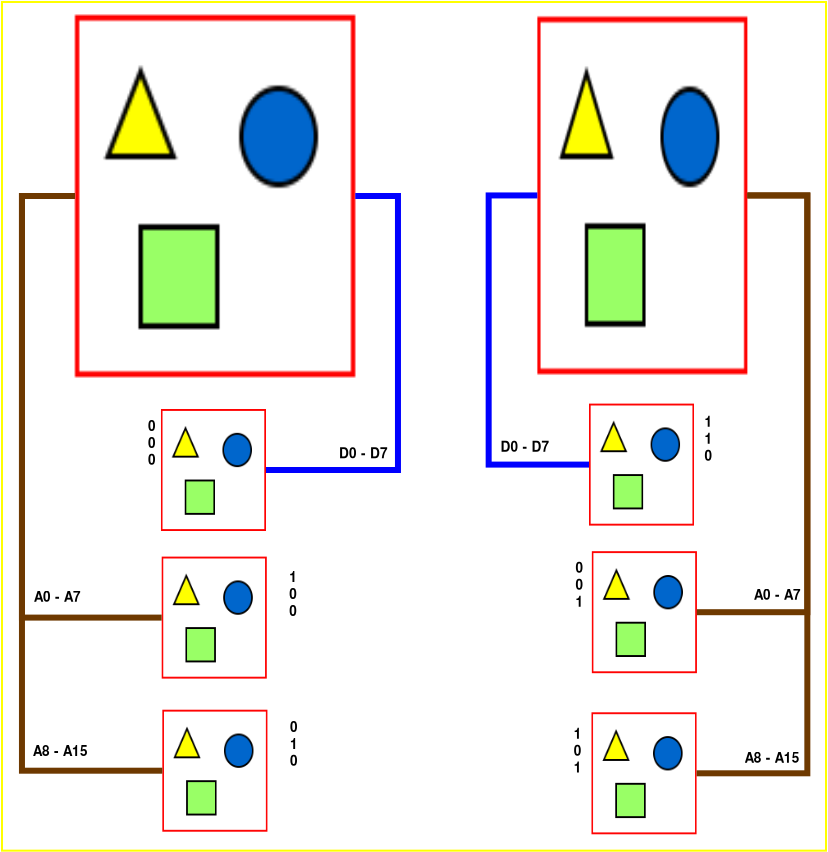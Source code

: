 <?xml version="1.0" encoding="UTF-8"?>
<dia:diagram xmlns:dia="http://www.lysator.liu.se/~alla/dia/">
  <dia:layer name="Background" visible="true" connectable="true" active="true">
    <dia:object type="Standard - Box" version="0" id="O0">
      <dia:attribute name="obj_pos">
        <dia:point val="20.102,0.6"/>
      </dia:attribute>
      <dia:attribute name="obj_bb">
        <dia:rectangle val="20.052,0.55;61.352,43.083"/>
      </dia:attribute>
      <dia:attribute name="elem_corner">
        <dia:point val="20.102,0.6"/>
      </dia:attribute>
      <dia:attribute name="elem_width">
        <dia:real val="41.2"/>
      </dia:attribute>
      <dia:attribute name="elem_height">
        <dia:real val="42.433"/>
      </dia:attribute>
      <dia:attribute name="border_color">
        <dia:color val="#ffff00ff"/>
      </dia:attribute>
      <dia:attribute name="show_background">
        <dia:boolean val="true"/>
      </dia:attribute>
    </dia:object>
    <dia:object type="Standard - Image" version="0" id="O1">
      <dia:attribute name="obj_pos">
        <dia:point val="23.75,1.25"/>
      </dia:attribute>
      <dia:attribute name="obj_bb">
        <dia:rectangle val="23.75,1.25;37.765,19.35"/>
      </dia:attribute>
      <dia:attribute name="elem_corner">
        <dia:point val="23.75,1.25"/>
      </dia:attribute>
      <dia:attribute name="elem_width">
        <dia:real val="14.015"/>
      </dia:attribute>
      <dia:attribute name="elem_height">
        <dia:real val="18.1"/>
      </dia:attribute>
      <dia:attribute name="draw_border">
        <dia:boolean val="false"/>
      </dia:attribute>
      <dia:attribute name="keep_aspect">
        <dia:boolean val="true"/>
      </dia:attribute>
      <dia:attribute name="file">
        <dia:string>#/home/ayeka/RPi-6502nZ80/6502/65c02.png#</dia:string>
      </dia:attribute>
    </dia:object>
    <dia:object type="Standard - Image" version="0" id="O2">
      <dia:attribute name="obj_pos">
        <dia:point val="46.867,1.337"/>
      </dia:attribute>
      <dia:attribute name="obj_bb">
        <dia:rectangle val="46.867,1.337;57.367,19.207"/>
      </dia:attribute>
      <dia:attribute name="elem_corner">
        <dia:point val="46.867,1.337"/>
      </dia:attribute>
      <dia:attribute name="elem_width">
        <dia:real val="10.5"/>
      </dia:attribute>
      <dia:attribute name="elem_height">
        <dia:real val="17.87"/>
      </dia:attribute>
      <dia:attribute name="draw_border">
        <dia:boolean val="false"/>
      </dia:attribute>
      <dia:attribute name="keep_aspect">
        <dia:boolean val="true"/>
      </dia:attribute>
      <dia:attribute name="file">
        <dia:string>#/home/ayeka/RPi-6502nZ80/Z80/Z80.png#</dia:string>
      </dia:attribute>
    </dia:object>
    <dia:object type="Standard - Image" version="0" id="O3">
      <dia:attribute name="obj_pos">
        <dia:point val="28.046,20.95"/>
      </dia:attribute>
      <dia:attribute name="obj_bb">
        <dia:rectangle val="28.046,20.95;33.3,27.05"/>
      </dia:attribute>
      <dia:attribute name="elem_corner">
        <dia:point val="28.046,20.95"/>
      </dia:attribute>
      <dia:attribute name="elem_width">
        <dia:real val="5.254"/>
      </dia:attribute>
      <dia:attribute name="elem_height">
        <dia:real val="6.1"/>
      </dia:attribute>
      <dia:attribute name="draw_border">
        <dia:boolean val="false"/>
      </dia:attribute>
      <dia:attribute name="keep_aspect">
        <dia:boolean val="true"/>
      </dia:attribute>
      <dia:attribute name="file">
        <dia:string>#/home/ayeka/RPi-6502nZ80/PCF8574.png#</dia:string>
      </dia:attribute>
    </dia:object>
    <dia:object type="Standard - Image" version="0" id="O4">
      <dia:attribute name="obj_pos">
        <dia:point val="28.085,28.33"/>
      </dia:attribute>
      <dia:attribute name="obj_bb">
        <dia:rectangle val="28.085,28.33;33.34,34.43"/>
      </dia:attribute>
      <dia:attribute name="elem_corner">
        <dia:point val="28.085,28.33"/>
      </dia:attribute>
      <dia:attribute name="elem_width">
        <dia:real val="5.254"/>
      </dia:attribute>
      <dia:attribute name="elem_height">
        <dia:real val="6.1"/>
      </dia:attribute>
      <dia:attribute name="draw_border">
        <dia:boolean val="false"/>
      </dia:attribute>
      <dia:attribute name="keep_aspect">
        <dia:boolean val="true"/>
      </dia:attribute>
      <dia:attribute name="file">
        <dia:string>#/home/ayeka/RPi-6502nZ80/PCF8574.png#</dia:string>
      </dia:attribute>
    </dia:object>
    <dia:object type="Standard - Image" version="0" id="O5">
      <dia:attribute name="obj_pos">
        <dia:point val="28.12,35.985"/>
      </dia:attribute>
      <dia:attribute name="obj_bb">
        <dia:rectangle val="28.12,35.985;33.374,42.085"/>
      </dia:attribute>
      <dia:attribute name="elem_corner">
        <dia:point val="28.12,35.985"/>
      </dia:attribute>
      <dia:attribute name="elem_width">
        <dia:real val="5.254"/>
      </dia:attribute>
      <dia:attribute name="elem_height">
        <dia:real val="6.1"/>
      </dia:attribute>
      <dia:attribute name="draw_border">
        <dia:boolean val="false"/>
      </dia:attribute>
      <dia:attribute name="keep_aspect">
        <dia:boolean val="true"/>
      </dia:attribute>
      <dia:attribute name="file">
        <dia:string>#/home/ayeka/RPi-6502nZ80/PCF8574.png#</dia:string>
      </dia:attribute>
    </dia:object>
    <dia:object type="Standard - Image" version="0" id="O6">
      <dia:attribute name="obj_pos">
        <dia:point val="49.452,20.68"/>
      </dia:attribute>
      <dia:attribute name="obj_bb">
        <dia:rectangle val="49.452,20.68;54.706,26.78"/>
      </dia:attribute>
      <dia:attribute name="elem_corner">
        <dia:point val="49.452,20.68"/>
      </dia:attribute>
      <dia:attribute name="elem_width">
        <dia:real val="5.254"/>
      </dia:attribute>
      <dia:attribute name="elem_height">
        <dia:real val="6.1"/>
      </dia:attribute>
      <dia:attribute name="draw_border">
        <dia:boolean val="false"/>
      </dia:attribute>
      <dia:attribute name="keep_aspect">
        <dia:boolean val="true"/>
      </dia:attribute>
      <dia:attribute name="file">
        <dia:string>#/home/ayeka/RPi-6502nZ80/PCF8574.png#</dia:string>
      </dia:attribute>
    </dia:object>
    <dia:object type="Standard - Image" version="0" id="O7">
      <dia:attribute name="obj_pos">
        <dia:point val="49.591,28.06"/>
      </dia:attribute>
      <dia:attribute name="obj_bb">
        <dia:rectangle val="49.591,28.06;54.846,34.16"/>
      </dia:attribute>
      <dia:attribute name="elem_corner">
        <dia:point val="49.591,28.06"/>
      </dia:attribute>
      <dia:attribute name="elem_width">
        <dia:real val="5.254"/>
      </dia:attribute>
      <dia:attribute name="elem_height">
        <dia:real val="6.1"/>
      </dia:attribute>
      <dia:attribute name="draw_border">
        <dia:boolean val="false"/>
      </dia:attribute>
      <dia:attribute name="keep_aspect">
        <dia:boolean val="true"/>
      </dia:attribute>
      <dia:attribute name="file">
        <dia:string>#/home/ayeka/RPi-6502nZ80/PCF8574.png#</dia:string>
      </dia:attribute>
    </dia:object>
    <dia:object type="Standard - Image" version="0" id="O8">
      <dia:attribute name="obj_pos">
        <dia:point val="49.576,36.115"/>
      </dia:attribute>
      <dia:attribute name="obj_bb">
        <dia:rectangle val="49.576,36.115;54.831,42.215"/>
      </dia:attribute>
      <dia:attribute name="elem_corner">
        <dia:point val="49.576,36.115"/>
      </dia:attribute>
      <dia:attribute name="elem_width">
        <dia:real val="5.254"/>
      </dia:attribute>
      <dia:attribute name="elem_height">
        <dia:real val="6.1"/>
      </dia:attribute>
      <dia:attribute name="draw_border">
        <dia:boolean val="false"/>
      </dia:attribute>
      <dia:attribute name="keep_aspect">
        <dia:boolean val="true"/>
      </dia:attribute>
      <dia:attribute name="file">
        <dia:string>#/home/ayeka/RPi-6502nZ80/PCF8574.png#</dia:string>
      </dia:attribute>
    </dia:object>
    <dia:object type="Standard - ZigZagLine" version="1" id="O9">
      <dia:attribute name="obj_pos">
        <dia:point val="37.765,10.3"/>
      </dia:attribute>
      <dia:attribute name="obj_bb">
        <dia:rectangle val="33.15,10.15;40.05,24.15"/>
      </dia:attribute>
      <dia:attribute name="orth_points">
        <dia:point val="37.765,10.3"/>
        <dia:point val="39.9,10.3"/>
        <dia:point val="39.9,24"/>
        <dia:point val="33.3,24"/>
      </dia:attribute>
      <dia:attribute name="orth_orient">
        <dia:enum val="0"/>
        <dia:enum val="1"/>
        <dia:enum val="0"/>
      </dia:attribute>
      <dia:attribute name="autorouting">
        <dia:boolean val="false"/>
      </dia:attribute>
      <dia:attribute name="line_color">
        <dia:color val="#0000ffff"/>
      </dia:attribute>
      <dia:attribute name="line_width">
        <dia:real val="0.3"/>
      </dia:attribute>
      <dia:connections>
        <dia:connection handle="1" to="O3" connection="4"/>
      </dia:connections>
    </dia:object>
    <dia:object type="Standard - ZigZagLine" version="1" id="O10">
      <dia:attribute name="obj_pos">
        <dia:point val="28.085,31.38"/>
      </dia:attribute>
      <dia:attribute name="obj_bb">
        <dia:rectangle val="20.95,10.15;28.235,31.53"/>
      </dia:attribute>
      <dia:attribute name="orth_points">
        <dia:point val="28.085,31.38"/>
        <dia:point val="21.1,31.38"/>
        <dia:point val="21.1,10.3"/>
        <dia:point val="23.75,10.3"/>
      </dia:attribute>
      <dia:attribute name="orth_orient">
        <dia:enum val="0"/>
        <dia:enum val="1"/>
        <dia:enum val="0"/>
      </dia:attribute>
      <dia:attribute name="autorouting">
        <dia:boolean val="false"/>
      </dia:attribute>
      <dia:attribute name="line_color">
        <dia:color val="#6e3900ff"/>
      </dia:attribute>
      <dia:attribute name="line_width">
        <dia:real val="0.3"/>
      </dia:attribute>
      <dia:connections>
        <dia:connection handle="0" to="O4" connection="3"/>
      </dia:connections>
    </dia:object>
    <dia:object type="Standard - ZigZagLine" version="1" id="O11">
      <dia:attribute name="obj_pos">
        <dia:point val="28.12,39.035"/>
      </dia:attribute>
      <dia:attribute name="obj_bb">
        <dia:rectangle val="20.95,10.15;28.27,39.185"/>
      </dia:attribute>
      <dia:attribute name="orth_points">
        <dia:point val="28.12,39.035"/>
        <dia:point val="21.1,39.035"/>
        <dia:point val="21.1,10.3"/>
        <dia:point val="23.75,10.3"/>
      </dia:attribute>
      <dia:attribute name="orth_orient">
        <dia:enum val="0"/>
        <dia:enum val="1"/>
        <dia:enum val="0"/>
      </dia:attribute>
      <dia:attribute name="autorouting">
        <dia:boolean val="false"/>
      </dia:attribute>
      <dia:attribute name="line_color">
        <dia:color val="#6e3900ff"/>
      </dia:attribute>
      <dia:attribute name="line_width">
        <dia:real val="0.3"/>
      </dia:attribute>
      <dia:connections>
        <dia:connection handle="0" to="O5" connection="3"/>
      </dia:connections>
    </dia:object>
    <dia:object type="Standard - Text" version="1" id="O12">
      <dia:attribute name="obj_pos">
        <dia:point val="36.95,23.413"/>
      </dia:attribute>
      <dia:attribute name="obj_bb">
        <dia:rectangle val="36.95,22.871;39.285,23.548"/>
      </dia:attribute>
      <dia:attribute name="text">
        <dia:composite type="text">
          <dia:attribute name="string">
            <dia:string>#D0 - D7#</dia:string>
          </dia:attribute>
          <dia:attribute name="font">
            <dia:font family="FreeSans" style="64" name="Courier"/>
          </dia:attribute>
          <dia:attribute name="height">
            <dia:real val="0.847"/>
          </dia:attribute>
          <dia:attribute name="pos">
            <dia:point val="36.95,23.413"/>
          </dia:attribute>
          <dia:attribute name="color">
            <dia:color val="#000000ff"/>
          </dia:attribute>
          <dia:attribute name="alignment">
            <dia:enum val="0"/>
          </dia:attribute>
        </dia:composite>
      </dia:attribute>
      <dia:attribute name="valign">
        <dia:enum val="3"/>
      </dia:attribute>
    </dia:object>
    <dia:object type="Standard - Text" version="1" id="O13">
      <dia:attribute name="obj_pos">
        <dia:point val="21.7,30.582"/>
      </dia:attribute>
      <dia:attribute name="obj_bb">
        <dia:rectangle val="21.7,30.04;24,30.717"/>
      </dia:attribute>
      <dia:attribute name="text">
        <dia:composite type="text">
          <dia:attribute name="string">
            <dia:string>#A0 - A7#</dia:string>
          </dia:attribute>
          <dia:attribute name="font">
            <dia:font family="FreeSans" style="64" name="Courier"/>
          </dia:attribute>
          <dia:attribute name="height">
            <dia:real val="0.847"/>
          </dia:attribute>
          <dia:attribute name="pos">
            <dia:point val="21.7,30.582"/>
          </dia:attribute>
          <dia:attribute name="color">
            <dia:color val="#000000ff"/>
          </dia:attribute>
          <dia:attribute name="alignment">
            <dia:enum val="0"/>
          </dia:attribute>
        </dia:composite>
      </dia:attribute>
      <dia:attribute name="valign">
        <dia:enum val="3"/>
      </dia:attribute>
    </dia:object>
    <dia:object type="Standard - Text" version="1" id="O14">
      <dia:attribute name="obj_pos">
        <dia:point val="21.65,38.297"/>
      </dia:attribute>
      <dia:attribute name="obj_bb">
        <dia:rectangle val="21.65,37.755;24.328,38.432"/>
      </dia:attribute>
      <dia:attribute name="text">
        <dia:composite type="text">
          <dia:attribute name="string">
            <dia:string>#A8 - A15#</dia:string>
          </dia:attribute>
          <dia:attribute name="font">
            <dia:font family="FreeSans" style="64" name="Courier"/>
          </dia:attribute>
          <dia:attribute name="height">
            <dia:real val="0.847"/>
          </dia:attribute>
          <dia:attribute name="pos">
            <dia:point val="21.65,38.297"/>
          </dia:attribute>
          <dia:attribute name="color">
            <dia:color val="#000000ff"/>
          </dia:attribute>
          <dia:attribute name="alignment">
            <dia:enum val="0"/>
          </dia:attribute>
        </dia:composite>
      </dia:attribute>
      <dia:attribute name="valign">
        <dia:enum val="3"/>
      </dia:attribute>
    </dia:object>
    <dia:object type="Standard - ZigZagLine" version="1" id="O15">
      <dia:attribute name="obj_pos">
        <dia:point val="46.867,10.272"/>
      </dia:attribute>
      <dia:attribute name="obj_bb">
        <dia:rectangle val="44.285,10.122;49.602,23.88"/>
      </dia:attribute>
      <dia:attribute name="orth_points">
        <dia:point val="46.867,10.272"/>
        <dia:point val="44.435,10.272"/>
        <dia:point val="44.435,23.73"/>
        <dia:point val="49.452,23.73"/>
      </dia:attribute>
      <dia:attribute name="orth_orient">
        <dia:enum val="0"/>
        <dia:enum val="1"/>
        <dia:enum val="0"/>
      </dia:attribute>
      <dia:attribute name="autorouting">
        <dia:boolean val="false"/>
      </dia:attribute>
      <dia:attribute name="line_color">
        <dia:color val="#0000ffff"/>
      </dia:attribute>
      <dia:attribute name="line_width">
        <dia:real val="0.3"/>
      </dia:attribute>
      <dia:connections>
        <dia:connection handle="0" to="O2" connection="3"/>
        <dia:connection handle="1" to="O6" connection="3"/>
      </dia:connections>
    </dia:object>
    <dia:object type="Standard - ZigZagLine" version="1" id="O16">
      <dia:attribute name="obj_pos">
        <dia:point val="54.846,31.11"/>
      </dia:attribute>
      <dia:attribute name="obj_bb">
        <dia:rectangle val="54.696,10.122;60.519,31.26"/>
      </dia:attribute>
      <dia:attribute name="orth_points">
        <dia:point val="54.846,31.11"/>
        <dia:point val="60.369,31.11"/>
        <dia:point val="60.369,10.272"/>
        <dia:point val="57.367,10.272"/>
      </dia:attribute>
      <dia:attribute name="orth_orient">
        <dia:enum val="0"/>
        <dia:enum val="1"/>
        <dia:enum val="0"/>
      </dia:attribute>
      <dia:attribute name="autorouting">
        <dia:boolean val="false"/>
      </dia:attribute>
      <dia:attribute name="line_color">
        <dia:color val="#6e3900ff"/>
      </dia:attribute>
      <dia:attribute name="line_width">
        <dia:real val="0.3"/>
      </dia:attribute>
      <dia:connections>
        <dia:connection handle="0" to="O7" connection="4"/>
        <dia:connection handle="1" to="O2" connection="4"/>
      </dia:connections>
    </dia:object>
    <dia:object type="Standard - ZigZagLine" version="1" id="O17">
      <dia:attribute name="obj_pos">
        <dia:point val="54.831,39.165"/>
      </dia:attribute>
      <dia:attribute name="obj_bb">
        <dia:rectangle val="54.681,10.122;60.519,39.315"/>
      </dia:attribute>
      <dia:attribute name="orth_points">
        <dia:point val="54.831,39.165"/>
        <dia:point val="60.369,39.165"/>
        <dia:point val="60.369,10.272"/>
        <dia:point val="57.367,10.272"/>
      </dia:attribute>
      <dia:attribute name="orth_orient">
        <dia:enum val="0"/>
        <dia:enum val="1"/>
        <dia:enum val="0"/>
      </dia:attribute>
      <dia:attribute name="autorouting">
        <dia:boolean val="false"/>
      </dia:attribute>
      <dia:attribute name="line_color">
        <dia:color val="#6e3900ff"/>
      </dia:attribute>
      <dia:attribute name="line_width">
        <dia:real val="0.3"/>
      </dia:attribute>
      <dia:connections>
        <dia:connection handle="0" to="O8" connection="4"/>
        <dia:connection handle="1" to="O2" connection="4"/>
      </dia:connections>
    </dia:object>
    <dia:object type="Standard - Text" version="1" id="O18">
      <dia:attribute name="obj_pos">
        <dia:point val="45.033,23.086"/>
      </dia:attribute>
      <dia:attribute name="obj_bb">
        <dia:rectangle val="45.033,22.544;47.368,23.221"/>
      </dia:attribute>
      <dia:attribute name="text">
        <dia:composite type="text">
          <dia:attribute name="string">
            <dia:string>#D0 - D7#</dia:string>
          </dia:attribute>
          <dia:attribute name="font">
            <dia:font family="FreeSans" style="64" name="Courier"/>
          </dia:attribute>
          <dia:attribute name="height">
            <dia:real val="0.847"/>
          </dia:attribute>
          <dia:attribute name="pos">
            <dia:point val="45.033,23.086"/>
          </dia:attribute>
          <dia:attribute name="color">
            <dia:color val="#000000ff"/>
          </dia:attribute>
          <dia:attribute name="alignment">
            <dia:enum val="0"/>
          </dia:attribute>
        </dia:composite>
      </dia:attribute>
      <dia:attribute name="valign">
        <dia:enum val="3"/>
      </dia:attribute>
    </dia:object>
    <dia:object type="Standard - Text" version="1" id="O19">
      <dia:attribute name="obj_pos">
        <dia:point val="57.7,30.486"/>
      </dia:attribute>
      <dia:attribute name="obj_bb">
        <dia:rectangle val="57.7,29.944;60,30.622"/>
      </dia:attribute>
      <dia:attribute name="text">
        <dia:composite type="text">
          <dia:attribute name="string">
            <dia:string>#A0 - A7#</dia:string>
          </dia:attribute>
          <dia:attribute name="font">
            <dia:font family="FreeSans" style="64" name="Courier"/>
          </dia:attribute>
          <dia:attribute name="height">
            <dia:real val="0.847"/>
          </dia:attribute>
          <dia:attribute name="pos">
            <dia:point val="57.7,30.486"/>
          </dia:attribute>
          <dia:attribute name="color">
            <dia:color val="#000000ff"/>
          </dia:attribute>
          <dia:attribute name="alignment">
            <dia:enum val="0"/>
          </dia:attribute>
        </dia:composite>
      </dia:attribute>
      <dia:attribute name="valign">
        <dia:enum val="3"/>
      </dia:attribute>
    </dia:object>
    <dia:object type="Standard - Text" version="1" id="O20">
      <dia:attribute name="obj_pos">
        <dia:point val="27.4,22.048"/>
      </dia:attribute>
      <dia:attribute name="obj_bb">
        <dia:rectangle val="27.4,21.506;27.777,23.876"/>
      </dia:attribute>
      <dia:attribute name="text">
        <dia:composite type="text">
          <dia:attribute name="string">
            <dia:string>#0
0
0#</dia:string>
          </dia:attribute>
          <dia:attribute name="font">
            <dia:font family="FreeSans" style="64" name="Courier"/>
          </dia:attribute>
          <dia:attribute name="height">
            <dia:real val="0.847"/>
          </dia:attribute>
          <dia:attribute name="pos">
            <dia:point val="27.4,22.048"/>
          </dia:attribute>
          <dia:attribute name="color">
            <dia:color val="#000000ff"/>
          </dia:attribute>
          <dia:attribute name="alignment">
            <dia:enum val="0"/>
          </dia:attribute>
        </dia:composite>
      </dia:attribute>
      <dia:attribute name="valign">
        <dia:enum val="3"/>
      </dia:attribute>
    </dia:object>
    <dia:object type="Standard - Text" version="1" id="O21">
      <dia:attribute name="obj_pos">
        <dia:point val="34.467,29.604"/>
      </dia:attribute>
      <dia:attribute name="obj_bb">
        <dia:rectangle val="34.467,29.062;34.844,31.432"/>
      </dia:attribute>
      <dia:attribute name="text">
        <dia:composite type="text">
          <dia:attribute name="string">
            <dia:string>#1
0
0#</dia:string>
          </dia:attribute>
          <dia:attribute name="font">
            <dia:font family="FreeSans" style="64" name="Courier"/>
          </dia:attribute>
          <dia:attribute name="height">
            <dia:real val="0.847"/>
          </dia:attribute>
          <dia:attribute name="pos">
            <dia:point val="34.467,29.604"/>
          </dia:attribute>
          <dia:attribute name="color">
            <dia:color val="#000000ff"/>
          </dia:attribute>
          <dia:attribute name="alignment">
            <dia:enum val="0"/>
          </dia:attribute>
        </dia:composite>
      </dia:attribute>
      <dia:attribute name="valign">
        <dia:enum val="3"/>
      </dia:attribute>
    </dia:object>
    <dia:object type="Standard - Text" version="1" id="O22">
      <dia:attribute name="obj_pos">
        <dia:point val="34.499,37.096"/>
      </dia:attribute>
      <dia:attribute name="obj_bb">
        <dia:rectangle val="34.499,36.554;34.877,38.925"/>
      </dia:attribute>
      <dia:attribute name="text">
        <dia:composite type="text">
          <dia:attribute name="string">
            <dia:string>#0
1
0#</dia:string>
          </dia:attribute>
          <dia:attribute name="font">
            <dia:font family="FreeSans" style="64" name="Courier"/>
          </dia:attribute>
          <dia:attribute name="height">
            <dia:real val="0.847"/>
          </dia:attribute>
          <dia:attribute name="pos">
            <dia:point val="34.499,37.096"/>
          </dia:attribute>
          <dia:attribute name="color">
            <dia:color val="#000000ff"/>
          </dia:attribute>
          <dia:attribute name="alignment">
            <dia:enum val="0"/>
          </dia:attribute>
        </dia:composite>
      </dia:attribute>
      <dia:attribute name="valign">
        <dia:enum val="3"/>
      </dia:attribute>
    </dia:object>
    <dia:object type="Standard - Text" version="1" id="O23">
      <dia:attribute name="obj_pos">
        <dia:point val="55.23,21.84"/>
      </dia:attribute>
      <dia:attribute name="obj_bb">
        <dia:rectangle val="55.23,21.299;55.608,23.669"/>
      </dia:attribute>
      <dia:attribute name="text">
        <dia:composite type="text">
          <dia:attribute name="string">
            <dia:string>#1
1
0#</dia:string>
          </dia:attribute>
          <dia:attribute name="font">
            <dia:font family="FreeSans" style="64" name="Courier"/>
          </dia:attribute>
          <dia:attribute name="height">
            <dia:real val="0.847"/>
          </dia:attribute>
          <dia:attribute name="pos">
            <dia:point val="55.23,21.84"/>
          </dia:attribute>
          <dia:attribute name="color">
            <dia:color val="#000000ff"/>
          </dia:attribute>
          <dia:attribute name="alignment">
            <dia:enum val="0"/>
          </dia:attribute>
        </dia:composite>
      </dia:attribute>
      <dia:attribute name="valign">
        <dia:enum val="3"/>
      </dia:attribute>
    </dia:object>
    <dia:object type="Standard - Text" version="1" id="O24">
      <dia:attribute name="obj_pos">
        <dia:point val="48.771,29.141"/>
      </dia:attribute>
      <dia:attribute name="obj_bb">
        <dia:rectangle val="48.771,28.599;49.148,30.97"/>
      </dia:attribute>
      <dia:attribute name="text">
        <dia:composite type="text">
          <dia:attribute name="string">
            <dia:string>#0
0
1#</dia:string>
          </dia:attribute>
          <dia:attribute name="font">
            <dia:font family="FreeSans" style="64" name="Courier"/>
          </dia:attribute>
          <dia:attribute name="height">
            <dia:real val="0.847"/>
          </dia:attribute>
          <dia:attribute name="pos">
            <dia:point val="48.771,29.141"/>
          </dia:attribute>
          <dia:attribute name="color">
            <dia:color val="#000000ff"/>
          </dia:attribute>
          <dia:attribute name="alignment">
            <dia:enum val="0"/>
          </dia:attribute>
        </dia:composite>
      </dia:attribute>
      <dia:attribute name="valign">
        <dia:enum val="3"/>
      </dia:attribute>
    </dia:object>
    <dia:object type="Standard - Text" version="1" id="O25">
      <dia:attribute name="obj_pos">
        <dia:point val="48.687,37.435"/>
      </dia:attribute>
      <dia:attribute name="obj_bb">
        <dia:rectangle val="48.687,36.894;49.064,39.264"/>
      </dia:attribute>
      <dia:attribute name="text">
        <dia:composite type="text">
          <dia:attribute name="string">
            <dia:string>#1
0
1#</dia:string>
          </dia:attribute>
          <dia:attribute name="font">
            <dia:font family="FreeSans" style="64" name="Courier"/>
          </dia:attribute>
          <dia:attribute name="height">
            <dia:real val="0.847"/>
          </dia:attribute>
          <dia:attribute name="pos">
            <dia:point val="48.687,37.435"/>
          </dia:attribute>
          <dia:attribute name="color">
            <dia:color val="#000000ff"/>
          </dia:attribute>
          <dia:attribute name="alignment">
            <dia:enum val="0"/>
          </dia:attribute>
        </dia:composite>
      </dia:attribute>
      <dia:attribute name="valign">
        <dia:enum val="3"/>
      </dia:attribute>
    </dia:object>
    <dia:object type="Standard - Text" version="1" id="O26">
      <dia:attribute name="obj_pos">
        <dia:point val="57.235,38.637"/>
      </dia:attribute>
      <dia:attribute name="obj_bb">
        <dia:rectangle val="57.235,38.095;59.913,38.772"/>
      </dia:attribute>
      <dia:attribute name="text">
        <dia:composite type="text">
          <dia:attribute name="string">
            <dia:string>#A8 - A15#</dia:string>
          </dia:attribute>
          <dia:attribute name="font">
            <dia:font family="FreeSans" style="64" name="Courier"/>
          </dia:attribute>
          <dia:attribute name="height">
            <dia:real val="0.847"/>
          </dia:attribute>
          <dia:attribute name="pos">
            <dia:point val="57.235,38.637"/>
          </dia:attribute>
          <dia:attribute name="color">
            <dia:color val="#000000ff"/>
          </dia:attribute>
          <dia:attribute name="alignment">
            <dia:enum val="0"/>
          </dia:attribute>
        </dia:composite>
      </dia:attribute>
      <dia:attribute name="valign">
        <dia:enum val="3"/>
      </dia:attribute>
    </dia:object>
  </dia:layer>
</dia:diagram>
